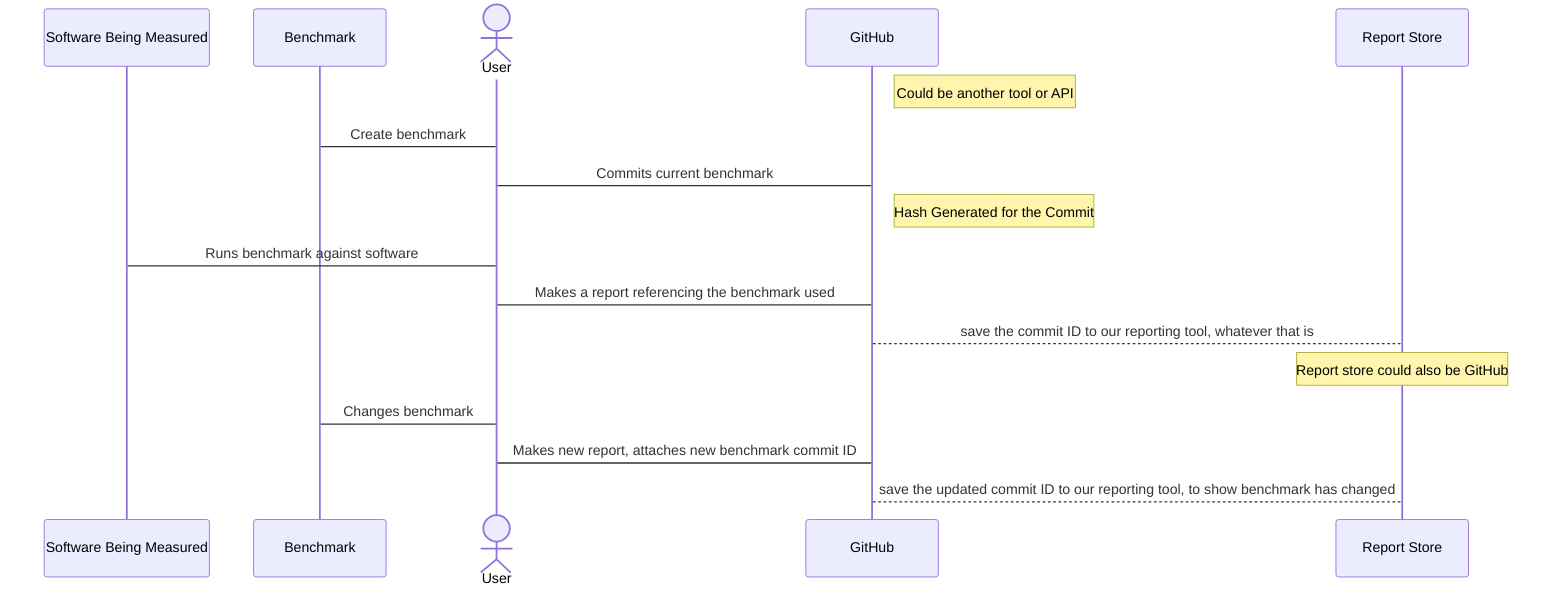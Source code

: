sequenceDiagram

participant S as Software Being Measured
participant B as Benchmark
actor U as User
participant G as GitHub
participant D as Report Store

Note right of G: Could be another tool or API

U->B:Create benchmark
U->G:Commits current benchmark
note right of G: Hash Generated for the Commit
U->S:Runs benchmark against software
U->G:Makes a report referencing the benchmark used
G-->D:save the commit ID to our reporting tool, whatever that is
note over D:Report store could also be GitHub
U->B:Changes benchmark
U->G:Makes new report, attaches new benchmark commit ID
G-->D:save the updated commit ID to our reporting tool, to show benchmark has changed